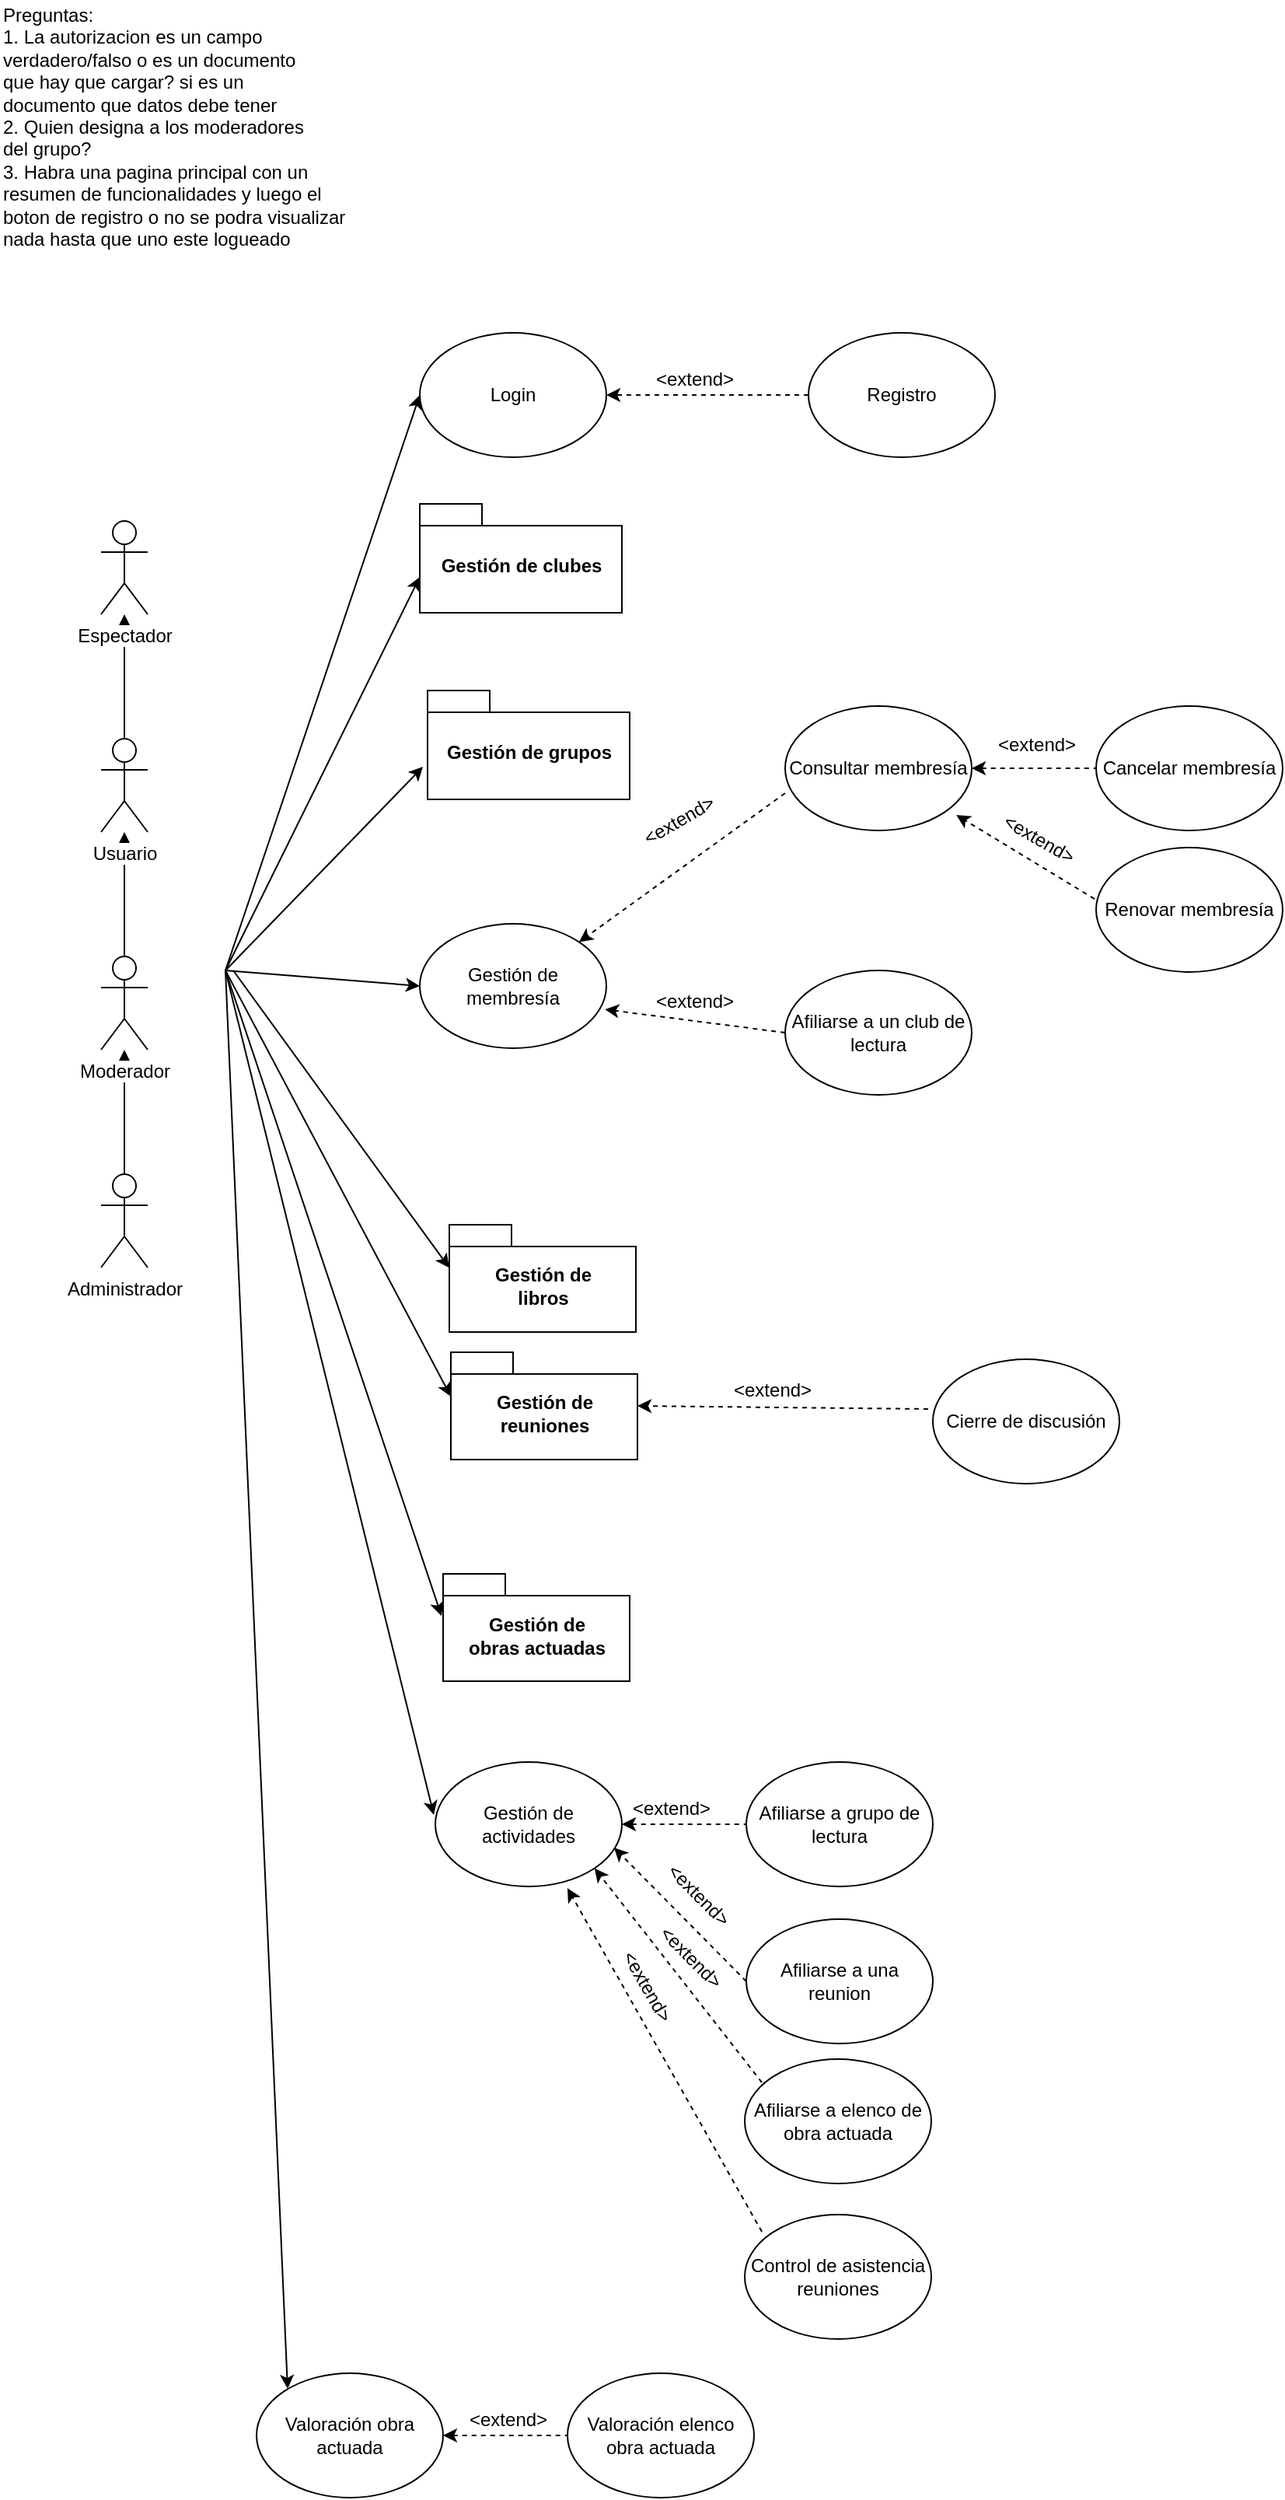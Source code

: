 <mxfile version="12.1.0" type="github" pages="1"><diagram id="7vVEWEeUO-7xJplOFc_i" name="Page-1"><mxGraphModel dx="828" dy="451" grid="1" gridSize="10" guides="1" tooltips="1" connect="1" arrows="1" fold="1" page="1" pageScale="1" pageWidth="850" pageHeight="1100" math="0" shadow="0"><root><mxCell id="0"/><mxCell id="1" parent="0"/><mxCell id="04WLmEVgEuAED4mvFsxP-9" value="" style="edgeStyle=orthogonalEdgeStyle;rounded=0;orthogonalLoop=1;jettySize=auto;html=1;endArrow=none;endFill=0;startArrow=classic;startFill=1;" parent="1" source="04WLmEVgEuAED4mvFsxP-1" target="04WLmEVgEuAED4mvFsxP-8" edge="1"><mxGeometry relative="1" as="geometry"/></mxCell><mxCell id="ETPXwlHOhPiQxrrc_ae5-9" value="" style="edgeStyle=orthogonalEdgeStyle;rounded=0;orthogonalLoop=1;jettySize=auto;html=1;" parent="1" source="04WLmEVgEuAED4mvFsxP-1" target="ETPXwlHOhPiQxrrc_ae5-8" edge="1"><mxGeometry relative="1" as="geometry"/></mxCell><mxCell id="04WLmEVgEuAED4mvFsxP-1" value="Usuario" style="shape=umlActor;verticalLabelPosition=bottom;labelBackgroundColor=#ffffff;verticalAlign=top;html=1;outlineConnect=0;" parent="1" vertex="1"><mxGeometry x="80" y="491" width="30" height="60" as="geometry"/></mxCell><mxCell id="ETPXwlHOhPiQxrrc_ae5-8" value="Espectador" style="shape=umlActor;verticalLabelPosition=bottom;labelBackgroundColor=#ffffff;verticalAlign=top;html=1;outlineConnect=0;" parent="1" vertex="1"><mxGeometry x="80" y="351" width="30" height="60" as="geometry"/></mxCell><mxCell id="04WLmEVgEuAED4mvFsxP-24" value="" style="edgeStyle=orthogonalEdgeStyle;rounded=0;orthogonalLoop=1;jettySize=auto;html=1;endArrow=none;endFill=0;startArrow=classic;startFill=1;" parent="1" source="04WLmEVgEuAED4mvFsxP-8" target="04WLmEVgEuAED4mvFsxP-23" edge="1"><mxGeometry relative="1" as="geometry"/></mxCell><mxCell id="04WLmEVgEuAED4mvFsxP-8" value="Moderador" style="shape=umlActor;verticalLabelPosition=bottom;labelBackgroundColor=#ffffff;verticalAlign=top;html=1;outlineConnect=0;" parent="1" vertex="1"><mxGeometry x="80" y="631" width="30" height="60" as="geometry"/></mxCell><mxCell id="04WLmEVgEuAED4mvFsxP-23" value="Administrador" style="shape=umlActor;verticalLabelPosition=bottom;labelBackgroundColor=#ffffff;verticalAlign=top;html=1;outlineConnect=0;" parent="1" vertex="1"><mxGeometry x="80" y="771" width="30" height="60" as="geometry"/></mxCell><mxCell id="04WLmEVgEuAED4mvFsxP-16" value="Preguntas:&lt;br&gt;1. La autorizacion es un campo&amp;nbsp;&lt;br&gt;verdadero/falso o es un documento&lt;br&gt;que hay que cargar? si es un&lt;br&gt;documento que datos debe tener&lt;br&gt;2. Quien designa a los moderadores&lt;br&gt;del grupo?&lt;br&gt;3. Habra una pagina principal con un&lt;br&gt;resumen de funcionalidades y luego el&lt;br&gt;boton de registro o no se podra visualizar&lt;br&gt;nada hasta que&amp;nbsp;uno este logueado" style="text;html=1;resizable=0;points=[];autosize=1;align=left;verticalAlign=top;spacingTop=-4;" parent="1" vertex="1"><mxGeometry x="15" y="16" width="240" height="150" as="geometry"/></mxCell><mxCell id="04WLmEVgEuAED4mvFsxP-17" value="Afiliarse a un club de lectura" style="ellipse;whiteSpace=wrap;html=1;" parent="1" vertex="1"><mxGeometry x="520" y="640" width="120" height="80" as="geometry"/></mxCell><mxCell id="04WLmEVgEuAED4mvFsxP-28" value="Cierre de discusión" style="ellipse;whiteSpace=wrap;html=1;" parent="1" vertex="1"><mxGeometry x="615" y="890" width="120" height="80" as="geometry"/></mxCell><mxCell id="ETPXwlHOhPiQxrrc_ae5-11" value="" style="edgeStyle=orthogonalEdgeStyle;rounded=0;orthogonalLoop=1;jettySize=auto;html=1;startArrow=classic;startFill=1;endArrow=none;endFill=0;dashed=1;" parent="1" source="04WLmEVgEuAED4mvFsxP-30" target="ETPXwlHOhPiQxrrc_ae5-10" edge="1"><mxGeometry relative="1" as="geometry"/></mxCell><mxCell id="04WLmEVgEuAED4mvFsxP-30" value="Gestión de actividades" style="ellipse;whiteSpace=wrap;html=1;" parent="1" vertex="1"><mxGeometry x="295" y="1149" width="120" height="80" as="geometry"/></mxCell><mxCell id="ETPXwlHOhPiQxrrc_ae5-10" value="Afiliarse a grupo de lectura" style="ellipse;whiteSpace=wrap;html=1;" parent="1" vertex="1"><mxGeometry x="495" y="1149" width="120" height="80" as="geometry"/></mxCell><mxCell id="04WLmEVgEuAED4mvFsxP-32" value="Login" style="ellipse;whiteSpace=wrap;html=1;" parent="1" vertex="1"><mxGeometry x="285" y="230" width="120" height="80" as="geometry"/></mxCell><mxCell id="04WLmEVgEuAED4mvFsxP-33" value="Registro" style="ellipse;whiteSpace=wrap;html=1;" parent="1" vertex="1"><mxGeometry x="535" y="230" width="120" height="80" as="geometry"/></mxCell><mxCell id="04WLmEVgEuAED4mvFsxP-34" value="" style="endArrow=classic;html=1;entryX=0;entryY=0.5;entryDx=0;entryDy=0;" parent="1" edge="1"><mxGeometry width="50" height="50" relative="1" as="geometry"><mxPoint x="160" y="640" as="sourcePoint"/><mxPoint x="285" y="387" as="targetPoint"/></mxGeometry></mxCell><mxCell id="04WLmEVgEuAED4mvFsxP-35" value="" style="endArrow=classic;html=1;entryX=0.017;entryY=0.613;entryDx=0;entryDy=0;entryPerimeter=0;" parent="1" edge="1"><mxGeometry width="50" height="50" relative="1" as="geometry"><mxPoint x="160" y="640" as="sourcePoint"/><mxPoint x="287.04" y="509.04" as="targetPoint"/></mxGeometry></mxCell><mxCell id="04WLmEVgEuAED4mvFsxP-37" value="" style="endArrow=classic;html=1;entryX=0;entryY=0;entryDx=0;entryDy=27.75;entryPerimeter=0;" parent="1" target="0Y-bjGdbtd6ZEWpv4-Ap-7" edge="1"><mxGeometry width="50" height="50" relative="1" as="geometry"><mxPoint x="165" y="640" as="sourcePoint"/><mxPoint x="300" y="800" as="targetPoint"/></mxGeometry></mxCell><mxCell id="04WLmEVgEuAED4mvFsxP-38" value="" style="endArrow=classic;html=1;entryX=0;entryY=0.5;entryDx=0;entryDy=0;" parent="1" target="04WLmEVgEuAED4mvFsxP-32" edge="1"><mxGeometry width="50" height="50" relative="1" as="geometry"><mxPoint x="160" y="640" as="sourcePoint"/><mxPoint x="295" y="1380" as="targetPoint"/></mxGeometry></mxCell><mxCell id="04WLmEVgEuAED4mvFsxP-39" value="" style="endArrow=classic;html=1;entryX=-0.008;entryY=0.425;entryDx=0;entryDy=0;entryPerimeter=0;" parent="1" target="04WLmEVgEuAED4mvFsxP-30" edge="1"><mxGeometry width="50" height="50" relative="1" as="geometry"><mxPoint x="160" y="640" as="sourcePoint"/><mxPoint x="310" y="1350" as="targetPoint"/></mxGeometry></mxCell><mxCell id="04WLmEVgEuAED4mvFsxP-40" value="" style="endArrow=classic;html=1;entryX=0;entryY=0.425;entryDx=0;entryDy=0;entryPerimeter=0;" parent="1" edge="1"><mxGeometry width="50" height="50" relative="1" as="geometry"><mxPoint x="160" y="640" as="sourcePoint"/><mxPoint x="305" y="914" as="targetPoint"/></mxGeometry></mxCell><mxCell id="04WLmEVgEuAED4mvFsxP-41" value="" style="endArrow=classic;html=1;entryX=0.033;entryY=0.338;entryDx=0;entryDy=0;entryPerimeter=0;" parent="1" edge="1"><mxGeometry width="50" height="50" relative="1" as="geometry"><mxPoint x="160" y="640" as="sourcePoint"/><mxPoint x="298.96" y="1055.04" as="targetPoint"/></mxGeometry></mxCell><mxCell id="04WLmEVgEuAED4mvFsxP-42" value="" style="endArrow=classic;html=1;exitX=0;exitY=0.5;exitDx=0;exitDy=0;entryX=0.992;entryY=0.688;entryDx=0;entryDy=0;entryPerimeter=0;dashed=1;" parent="1" source="04WLmEVgEuAED4mvFsxP-17" edge="1" target="ETPXwlHOhPiQxrrc_ae5-1"><mxGeometry width="50" height="50" relative="1" as="geometry"><mxPoint x="415" y="640" as="sourcePoint"/><mxPoint x="405" y="610" as="targetPoint"/></mxGeometry></mxCell><mxCell id="04WLmEVgEuAED4mvFsxP-45" value="" style="endArrow=classic;html=1;exitX=-0.025;exitY=0.4;exitDx=0;exitDy=0;dashed=1;entryX=1;entryY=0.5;entryDx=0;entryDy=0;exitPerimeter=0;" parent="1" source="04WLmEVgEuAED4mvFsxP-28" edge="1"><mxGeometry width="50" height="50" relative="1" as="geometry"><mxPoint x="545" y="860" as="sourcePoint"/><mxPoint x="425" y="920" as="targetPoint"/></mxGeometry></mxCell><mxCell id="04WLmEVgEuAED4mvFsxP-48" value="" style="endArrow=classic;html=1;exitX=0;exitY=0.5;exitDx=0;exitDy=0;dashed=1;entryX=1;entryY=0.5;entryDx=0;entryDy=0;" parent="1" source="04WLmEVgEuAED4mvFsxP-33" target="04WLmEVgEuAED4mvFsxP-32" edge="1"><mxGeometry width="50" height="50" relative="1" as="geometry"><mxPoint x="515" y="394" as="sourcePoint"/><mxPoint x="385" y="362" as="targetPoint"/></mxGeometry></mxCell><mxCell id="04WLmEVgEuAED4mvFsxP-49" value="&amp;lt;extend&amp;gt;" style="text;html=1;resizable=0;points=[];autosize=1;align=left;verticalAlign=top;spacingTop=-4;rotation=0;" parent="1" vertex="1"><mxGeometry x="435" y="650" width="70" height="20" as="geometry"/></mxCell><mxCell id="04WLmEVgEuAED4mvFsxP-50" value="&amp;lt;extend&amp;gt;" style="text;html=1;resizable=0;points=[];autosize=1;align=left;verticalAlign=top;spacingTop=-4;rotation=0;" parent="1" vertex="1"><mxGeometry x="655" y="485" width="70" height="20" as="geometry"/></mxCell><mxCell id="04WLmEVgEuAED4mvFsxP-52" value="&amp;lt;extend&amp;gt;" style="text;html=1;resizable=0;points=[];autosize=1;align=left;verticalAlign=top;spacingTop=-4;" parent="1" vertex="1"><mxGeometry x="485" y="900" width="70" height="20" as="geometry"/></mxCell><mxCell id="04WLmEVgEuAED4mvFsxP-54" value="&amp;lt;extend&amp;gt;" style="text;html=1;resizable=0;points=[];autosize=1;align=left;verticalAlign=top;spacingTop=-4;" parent="1" vertex="1"><mxGeometry x="435" y="250" width="70" height="20" as="geometry"/></mxCell><mxCell id="0Y-bjGdbtd6ZEWpv4-Ap-3" value="Gestión de clubes" style="shape=folder;fontStyle=1;spacingTop=10;tabWidth=40;tabHeight=14;tabPosition=left;html=1;" parent="1" vertex="1"><mxGeometry x="285" y="340" width="130" height="70" as="geometry"/></mxCell><mxCell id="0Y-bjGdbtd6ZEWpv4-Ap-4" value="Gestión de grupos" style="shape=folder;fontStyle=1;spacingTop=10;tabWidth=40;tabHeight=14;tabPosition=left;html=1;" parent="1" vertex="1"><mxGeometry x="290" y="460" width="130" height="70" as="geometry"/></mxCell><mxCell id="0Y-bjGdbtd6ZEWpv4-Ap-7" value="Gestión de &lt;br&gt;libros" style="shape=folder;fontStyle=1;spacingTop=10;tabWidth=40;tabHeight=14;tabPosition=left;html=1;" parent="1" vertex="1"><mxGeometry x="304" y="803.5" width="120" height="69" as="geometry"/></mxCell><mxCell id="0Y-bjGdbtd6ZEWpv4-Ap-8" value="Gestión de &lt;br&gt;reuniones" style="shape=folder;fontStyle=1;spacingTop=10;tabWidth=40;tabHeight=14;tabPosition=left;html=1;" parent="1" vertex="1"><mxGeometry x="305" y="885.5" width="120" height="69" as="geometry"/></mxCell><mxCell id="0Y-bjGdbtd6ZEWpv4-Ap-9" value="Gestión de &lt;br&gt;obras actuadas" style="shape=folder;fontStyle=1;spacingTop=10;tabWidth=40;tabHeight=14;tabPosition=left;html=1;" parent="1" vertex="1"><mxGeometry x="300" y="1028" width="120" height="69" as="geometry"/></mxCell><mxCell id="ArpV-_lZakaA3he8N70_-2" value="" style="endArrow=classic;html=1;entryX=0;entryY=0.5;entryDx=0;entryDy=0;" parent="1" edge="1" target="ETPXwlHOhPiQxrrc_ae5-1"><mxGeometry width="50" height="50" relative="1" as="geometry"><mxPoint x="160" y="640" as="sourcePoint"/><mxPoint x="285" y="622.5" as="targetPoint"/></mxGeometry></mxCell><mxCell id="ETPXwlHOhPiQxrrc_ae5-1" value="Gestión de membresía" style="ellipse;whiteSpace=wrap;html=1;" parent="1" vertex="1"><mxGeometry x="285" y="610" width="120" height="80" as="geometry"/></mxCell><mxCell id="ETPXwlHOhPiQxrrc_ae5-2" value="" style="endArrow=classic;html=1;entryX=0.917;entryY=0.875;entryDx=0;entryDy=0;dashed=1;exitX=-0.008;exitY=0.413;exitDx=0;exitDy=0;exitPerimeter=0;entryPerimeter=0;" parent="1" target="ETPXwlHOhPiQxrrc_ae5-4" edge="1" source="ETPXwlHOhPiQxrrc_ae5-3"><mxGeometry width="50" height="50" relative="1" as="geometry"><mxPoint x="430" y="720" as="sourcePoint"/><mxPoint x="415" y="620" as="targetPoint"/></mxGeometry></mxCell><mxCell id="ETPXwlHOhPiQxrrc_ae5-3" value="Renovar membresía" style="ellipse;whiteSpace=wrap;html=1;" parent="1" vertex="1"><mxGeometry x="720" y="561" width="120" height="80" as="geometry"/></mxCell><mxCell id="asgKJ6LU_czhYfZJvd0D-2" value="" style="edgeStyle=orthogonalEdgeStyle;rounded=0;orthogonalLoop=1;jettySize=auto;html=1;endArrow=none;endFill=0;startArrow=classic;startFill=1;dashed=1;" edge="1" parent="1" source="ETPXwlHOhPiQxrrc_ae5-4" target="asgKJ6LU_czhYfZJvd0D-1"><mxGeometry relative="1" as="geometry"/></mxCell><mxCell id="ETPXwlHOhPiQxrrc_ae5-4" value="Consultar membresía" style="ellipse;whiteSpace=wrap;html=1;" parent="1" vertex="1"><mxGeometry x="520" y="470" width="120" height="80" as="geometry"/></mxCell><mxCell id="asgKJ6LU_czhYfZJvd0D-1" value="Cancelar membresía" style="ellipse;whiteSpace=wrap;html=1;" vertex="1" parent="1"><mxGeometry x="720" y="470" width="120" height="80" as="geometry"/></mxCell><mxCell id="ETPXwlHOhPiQxrrc_ae5-5" value="" style="endArrow=classic;html=1;exitX=0;exitY=0.7;exitDx=0;exitDy=0;entryX=1;entryY=0;entryDx=0;entryDy=0;dashed=1;exitPerimeter=0;" parent="1" source="ETPXwlHOhPiQxrrc_ae5-4" target="ETPXwlHOhPiQxrrc_ae5-1" edge="1"><mxGeometry width="50" height="50" relative="1" as="geometry"><mxPoint x="505" y="610" as="sourcePoint"/><mxPoint x="415" y="620" as="targetPoint"/></mxGeometry></mxCell><mxCell id="ETPXwlHOhPiQxrrc_ae5-6" value="&amp;lt;extend&amp;gt;" style="text;html=1;resizable=0;points=[];autosize=1;align=left;verticalAlign=top;spacingTop=-4;rotation=-30;" parent="1" vertex="1"><mxGeometry x="424" y="530" width="70" height="20" as="geometry"/></mxCell><mxCell id="ETPXwlHOhPiQxrrc_ae5-7" value="&amp;lt;extend&amp;gt;" style="text;html=1;resizable=0;points=[];autosize=1;align=left;verticalAlign=top;spacingTop=-4;rotation=30;" parent="1" vertex="1"><mxGeometry x="655" y="550" width="70" height="20" as="geometry"/></mxCell><mxCell id="ETPXwlHOhPiQxrrc_ae5-13" value="Afiliarse a una reunion" style="ellipse;whiteSpace=wrap;html=1;" parent="1" vertex="1"><mxGeometry x="495" y="1250" width="120" height="80" as="geometry"/></mxCell><mxCell id="ETPXwlHOhPiQxrrc_ae5-14" value="Afiliarse a elenco de obra actuada" style="ellipse;whiteSpace=wrap;html=1;" parent="1" vertex="1"><mxGeometry x="494" y="1340" width="120" height="80" as="geometry"/></mxCell><mxCell id="ETPXwlHOhPiQxrrc_ae5-15" value="Control de asistencia reuniones" style="ellipse;whiteSpace=wrap;html=1;" parent="1" vertex="1"><mxGeometry x="494" y="1440" width="120" height="80" as="geometry"/></mxCell><mxCell id="ETPXwlHOhPiQxrrc_ae5-17" value="" style="endArrow=classic;html=1;exitX=0;exitY=0.5;exitDx=0;exitDy=0;dashed=1;entryX=0.958;entryY=0.688;entryDx=0;entryDy=0;entryPerimeter=0;" parent="1" source="ETPXwlHOhPiQxrrc_ae5-13" target="04WLmEVgEuAED4mvFsxP-30" edge="1"><mxGeometry width="50" height="50" relative="1" as="geometry"><mxPoint x="522" y="1247.5" as="sourcePoint"/><mxPoint x="404.96" y="1210.54" as="targetPoint"/></mxGeometry></mxCell><mxCell id="ETPXwlHOhPiQxrrc_ae5-18" value="" style="endArrow=classic;html=1;exitX=0.092;exitY=0.188;exitDx=0;exitDy=0;dashed=1;entryX=1;entryY=1;entryDx=0;entryDy=0;exitPerimeter=0;" parent="1" source="ETPXwlHOhPiQxrrc_ae5-14" target="04WLmEVgEuAED4mvFsxP-30" edge="1"><mxGeometry width="50" height="50" relative="1" as="geometry"><mxPoint x="505" y="1300" as="sourcePoint"/><mxPoint x="419.96" y="1214.04" as="targetPoint"/></mxGeometry></mxCell><mxCell id="ETPXwlHOhPiQxrrc_ae5-19" value="" style="endArrow=classic;html=1;exitX=0.092;exitY=0.138;exitDx=0;exitDy=0;dashed=1;entryX=0.708;entryY=1.013;entryDx=0;entryDy=0;exitPerimeter=0;entryPerimeter=0;" parent="1" source="ETPXwlHOhPiQxrrc_ae5-15" target="04WLmEVgEuAED4mvFsxP-30" edge="1"><mxGeometry width="50" height="50" relative="1" as="geometry"><mxPoint x="515.04" y="1365.04" as="sourcePoint"/><mxPoint x="407.426" y="1227.284" as="targetPoint"/></mxGeometry></mxCell><mxCell id="ETPXwlHOhPiQxrrc_ae5-20" value="" style="endArrow=classic;html=1;" parent="1" edge="1"><mxGeometry width="50" height="50" relative="1" as="geometry"><mxPoint x="160" y="640" as="sourcePoint"/><mxPoint x="200" y="1552" as="targetPoint"/></mxGeometry></mxCell><mxCell id="ETPXwlHOhPiQxrrc_ae5-23" value="" style="edgeStyle=orthogonalEdgeStyle;rounded=0;orthogonalLoop=1;jettySize=auto;html=1;dashed=1;startArrow=classic;startFill=1;endArrow=none;endFill=0;" parent="1" source="ETPXwlHOhPiQxrrc_ae5-21" target="ETPXwlHOhPiQxrrc_ae5-22" edge="1"><mxGeometry relative="1" as="geometry"/></mxCell><mxCell id="ETPXwlHOhPiQxrrc_ae5-21" value="Valoración obra actuada" style="ellipse;whiteSpace=wrap;html=1;" parent="1" vertex="1"><mxGeometry x="180" y="1542" width="120" height="80" as="geometry"/></mxCell><mxCell id="ETPXwlHOhPiQxrrc_ae5-22" value="Valoración elenco obra actuada" style="ellipse;whiteSpace=wrap;html=1;" parent="1" vertex="1"><mxGeometry x="380" y="1542" width="120" height="80" as="geometry"/></mxCell><mxCell id="ETPXwlHOhPiQxrrc_ae5-24" value="&amp;lt;extend&amp;gt;" style="text;html=1;resizable=0;points=[];autosize=1;align=left;verticalAlign=top;spacingTop=-4;" parent="1" vertex="1"><mxGeometry x="420" y="1169" width="70" height="20" as="geometry"/></mxCell><mxCell id="ETPXwlHOhPiQxrrc_ae5-25" value="&amp;lt;extend&amp;gt;" style="text;html=1;resizable=0;points=[];autosize=1;align=left;verticalAlign=top;spacingTop=-4;rotation=45;" parent="1" vertex="1"><mxGeometry x="435" y="1230" width="70" height="20" as="geometry"/></mxCell><mxCell id="ETPXwlHOhPiQxrrc_ae5-26" value="&amp;lt;extend&amp;gt;" style="text;html=1;resizable=0;points=[];autosize=1;align=left;verticalAlign=top;spacingTop=-4;rotation=45;" parent="1" vertex="1"><mxGeometry x="430" y="1270" width="70" height="20" as="geometry"/></mxCell><mxCell id="ETPXwlHOhPiQxrrc_ae5-27" value="&amp;lt;extend&amp;gt;" style="text;html=1;resizable=0;points=[];autosize=1;align=left;verticalAlign=top;spacingTop=-4;rotation=60;" parent="1" vertex="1"><mxGeometry x="400" y="1290" width="70" height="20" as="geometry"/></mxCell><mxCell id="ETPXwlHOhPiQxrrc_ae5-28" value="&amp;lt;extend&amp;gt;" style="text;html=1;resizable=0;points=[];autosize=1;align=left;verticalAlign=top;spacingTop=-4;" parent="1" vertex="1"><mxGeometry x="315" y="1562" width="70" height="20" as="geometry"/></mxCell></root></mxGraphModel></diagram></mxfile>